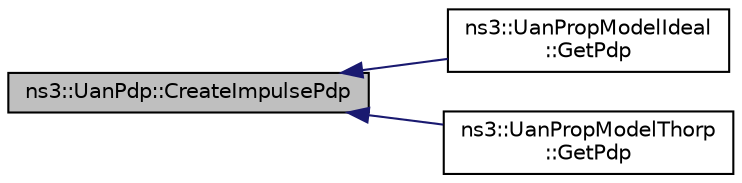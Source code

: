 digraph "ns3::UanPdp::CreateImpulsePdp"
{
  edge [fontname="Helvetica",fontsize="10",labelfontname="Helvetica",labelfontsize="10"];
  node [fontname="Helvetica",fontsize="10",shape=record];
  rankdir="LR";
  Node1 [label="ns3::UanPdp::CreateImpulsePdp",height=0.2,width=0.4,color="black", fillcolor="grey75", style="filled", fontcolor="black"];
  Node1 -> Node2 [dir="back",color="midnightblue",fontsize="10",style="solid"];
  Node2 [label="ns3::UanPropModelIdeal\l::GetPdp",height=0.2,width=0.4,color="black", fillcolor="white", style="filled",URL="$de/d16/classns3_1_1UanPropModelIdeal.html#af6aca3148a73f5b0f37139649cab200f"];
  Node1 -> Node3 [dir="back",color="midnightblue",fontsize="10",style="solid"];
  Node3 [label="ns3::UanPropModelThorp\l::GetPdp",height=0.2,width=0.4,color="black", fillcolor="white", style="filled",URL="$dd/d8e/classns3_1_1UanPropModelThorp.html#a29c43fca215d7825e6805838e8008a04"];
}
